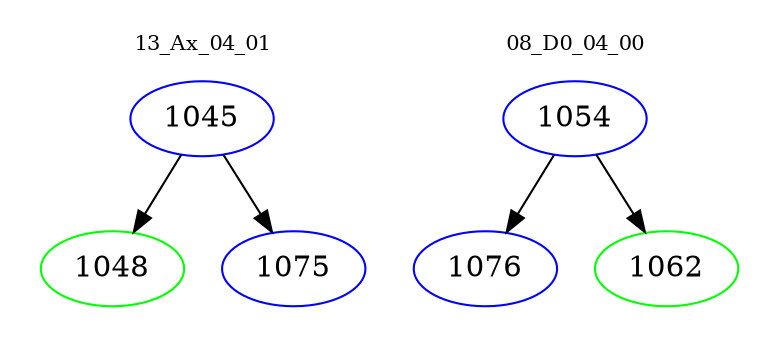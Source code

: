 digraph{
subgraph cluster_0 {
color = white
label = "13_Ax_04_01";
fontsize=10;
T0_1045 [label="1045", color="blue"]
T0_1045 -> T0_1048 [color="black"]
T0_1048 [label="1048", color="green"]
T0_1045 -> T0_1075 [color="black"]
T0_1075 [label="1075", color="blue"]
}
subgraph cluster_1 {
color = white
label = "08_D0_04_00";
fontsize=10;
T1_1054 [label="1054", color="blue"]
T1_1054 -> T1_1076 [color="black"]
T1_1076 [label="1076", color="blue"]
T1_1054 -> T1_1062 [color="black"]
T1_1062 [label="1062", color="green"]
}
}
